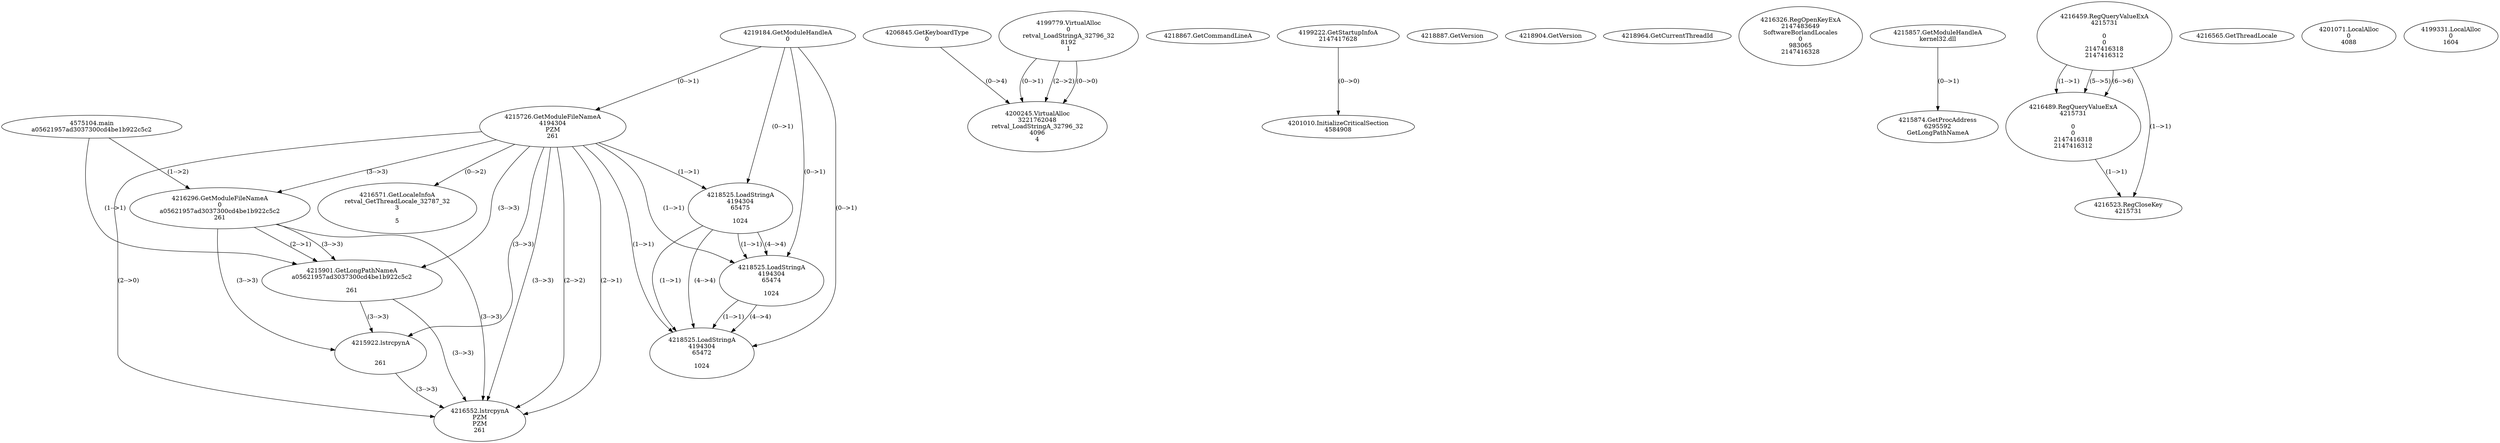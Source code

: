 // Global SCDG with merge call
digraph {
	0 [label="4575104.main
a05621957ad3037300cd4be1b922c5c2"]
	1 [label="4219184.GetModuleHandleA
0"]
	2 [label="4206845.GetKeyboardType
0"]
	3 [label="4218867.GetCommandLineA
"]
	4 [label="4199222.GetStartupInfoA
2147417628"]
	5 [label="4218887.GetVersion
"]
	6 [label="4218904.GetVersion
"]
	7 [label="4218964.GetCurrentThreadId
"]
	8 [label="4215726.GetModuleFileNameA
4194304
PZM
261"]
	1 -> 8 [label="(0-->1)"]
	9 [label="4216296.GetModuleFileNameA
0
a05621957ad3037300cd4be1b922c5c2
261"]
	0 -> 9 [label="(1-->2)"]
	8 -> 9 [label="(3-->3)"]
	10 [label="4216326.RegOpenKeyExA
2147483649
Software\Borland\Locales
0
983065
2147416328"]
	11 [label="4215857.GetModuleHandleA
kernel32.dll"]
	12 [label="4215874.GetProcAddress
6295592
GetLongPathNameA"]
	11 -> 12 [label="(0-->1)"]
	13 [label="4215901.GetLongPathNameA
a05621957ad3037300cd4be1b922c5c2

261"]
	0 -> 13 [label="(1-->1)"]
	9 -> 13 [label="(2-->1)"]
	8 -> 13 [label="(3-->3)"]
	9 -> 13 [label="(3-->3)"]
	14 [label="4215922.lstrcpynA


261"]
	8 -> 14 [label="(3-->3)"]
	9 -> 14 [label="(3-->3)"]
	13 -> 14 [label="(3-->3)"]
	15 [label="4216459.RegQueryValueExA
4215731

0
0
2147416318
2147416312"]
	16 [label="4216489.RegQueryValueExA
4215731

0
0
2147416318
2147416312"]
	15 -> 16 [label="(1-->1)"]
	15 -> 16 [label="(5-->5)"]
	15 -> 16 [label="(6-->6)"]
	17 [label="4216523.RegCloseKey
4215731"]
	15 -> 17 [label="(1-->1)"]
	16 -> 17 [label="(1-->1)"]
	18 [label="4216552.lstrcpynA
PZM
PZM
261"]
	8 -> 18 [label="(2-->1)"]
	8 -> 18 [label="(2-->2)"]
	8 -> 18 [label="(3-->3)"]
	9 -> 18 [label="(3-->3)"]
	13 -> 18 [label="(3-->3)"]
	14 -> 18 [label="(3-->3)"]
	8 -> 18 [label="(2-->0)"]
	19 [label="4216565.GetThreadLocale
"]
	20 [label="4216571.GetLocaleInfoA
retval_GetThreadLocale_32787_32
3

5"]
	8 -> 20 [label="(0-->2)"]
	21 [label="4218525.LoadStringA
4194304
65475

1024"]
	1 -> 21 [label="(0-->1)"]
	8 -> 21 [label="(1-->1)"]
	22 [label="4218525.LoadStringA
4194304
65474

1024"]
	1 -> 22 [label="(0-->1)"]
	8 -> 22 [label="(1-->1)"]
	21 -> 22 [label="(1-->1)"]
	21 -> 22 [label="(4-->4)"]
	23 [label="4218525.LoadStringA
4194304
65472

1024"]
	1 -> 23 [label="(0-->1)"]
	8 -> 23 [label="(1-->1)"]
	21 -> 23 [label="(1-->1)"]
	22 -> 23 [label="(1-->1)"]
	21 -> 23 [label="(4-->4)"]
	22 -> 23 [label="(4-->4)"]
	24 [label="4201010.InitializeCriticalSection
4584908"]
	4 -> 24 [label="(0-->0)"]
	25 [label="4201071.LocalAlloc
0
4088"]
	26 [label="4199779.VirtualAlloc
0
retval_LoadStringA_32796_32
8192
1"]
	27 [label="4199331.LocalAlloc
0
1604"]
	28 [label="4200245.VirtualAlloc
3221762048
retval_LoadStringA_32796_32
4096
4"]
	26 -> 28 [label="(0-->1)"]
	26 -> 28 [label="(2-->2)"]
	2 -> 28 [label="(0-->4)"]
	26 -> 28 [label="(0-->0)"]
}

